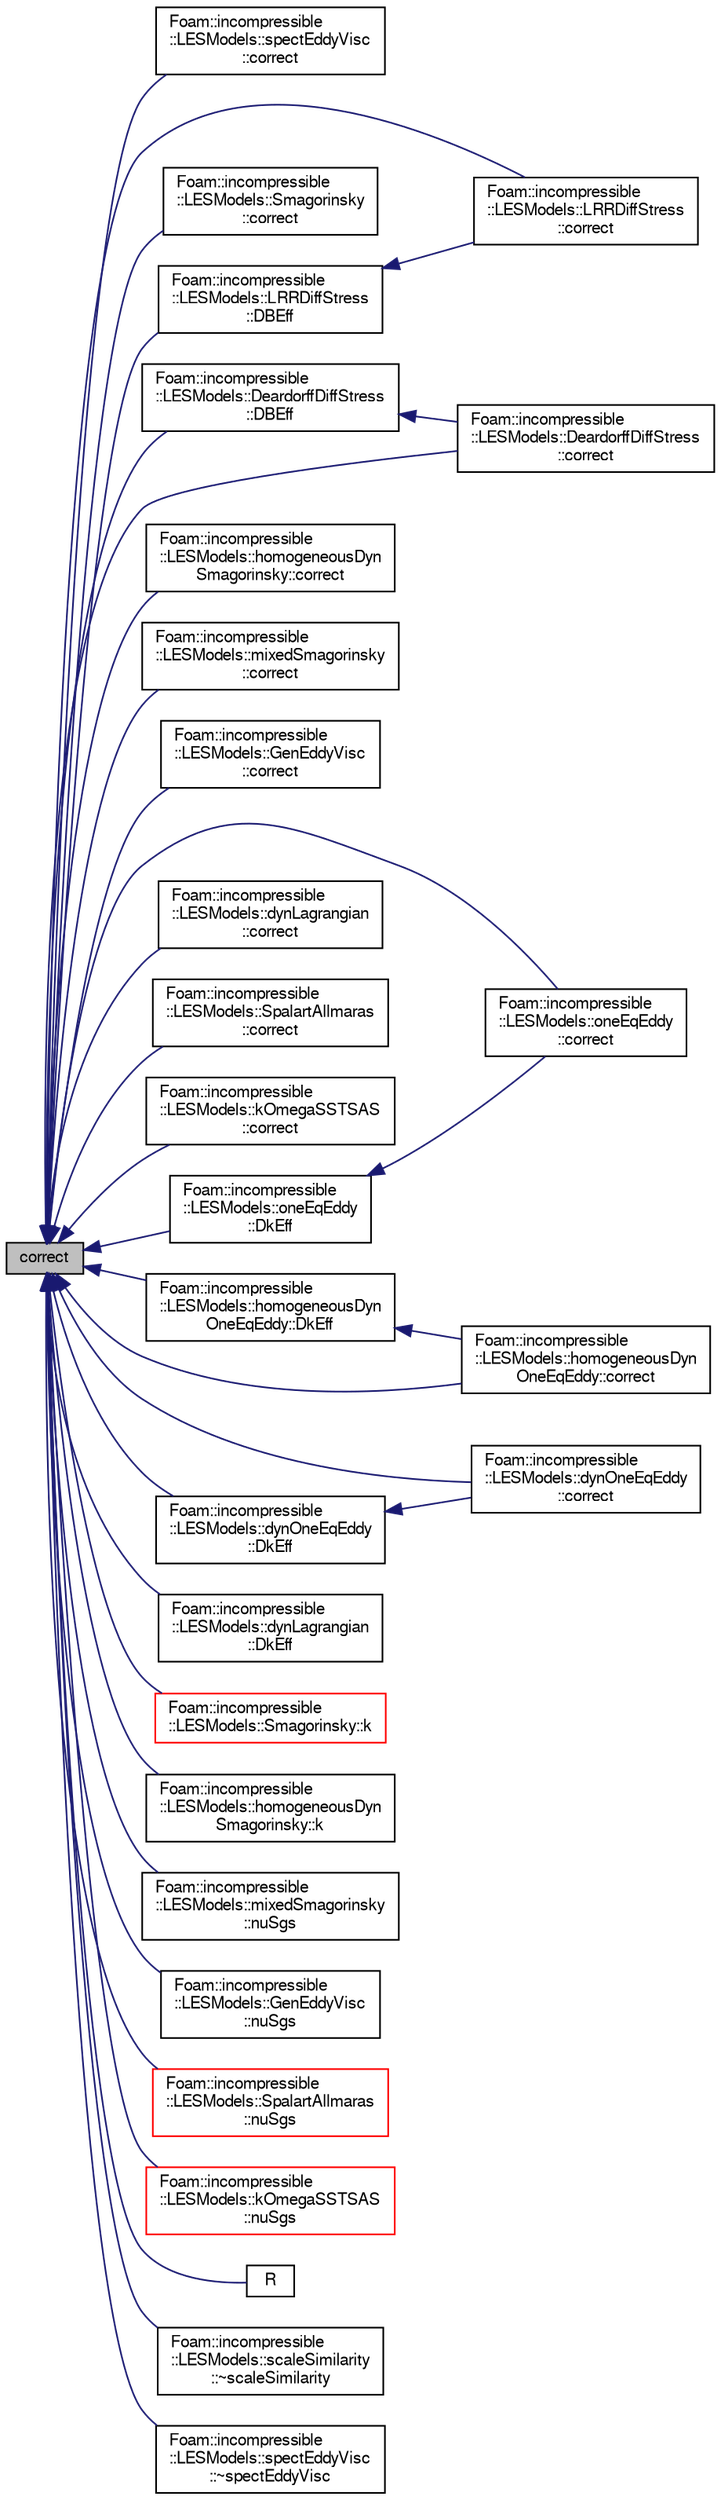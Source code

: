 digraph "correct"
{
  bgcolor="transparent";
  edge [fontname="FreeSans",fontsize="10",labelfontname="FreeSans",labelfontsize="10"];
  node [fontname="FreeSans",fontsize="10",shape=record];
  rankdir="LR";
  Node1593 [label="correct",height=0.2,width=0.4,color="black", fillcolor="grey75", style="filled", fontcolor="black"];
  Node1593 -> Node1594 [dir="back",color="midnightblue",fontsize="10",style="solid",fontname="FreeSans"];
  Node1594 [label="Foam::incompressible\l::LESModels::spectEddyVisc\l::correct",height=0.2,width=0.4,color="black",URL="$a30918.html#a3e5ac15373b6db47ffd71b8a873073ee",tooltip="Correct Eddy-Viscosity and related properties. "];
  Node1593 -> Node1595 [dir="back",color="midnightblue",fontsize="10",style="solid",fontname="FreeSans"];
  Node1595 [label="Foam::incompressible\l::LESModels::LRRDiffStress\l::correct",height=0.2,width=0.4,color="black",URL="$a30878.html#a4f67b3ab06ec329ec02fa14d5f15d8f2",tooltip="Correct Eddy-Viscosity and related properties. "];
  Node1593 -> Node1596 [dir="back",color="midnightblue",fontsize="10",style="solid",fontname="FreeSans"];
  Node1596 [label="Foam::incompressible\l::LESModels::Smagorinsky\l::correct",height=0.2,width=0.4,color="black",URL="$a30894.html#a4f67b3ab06ec329ec02fa14d5f15d8f2",tooltip="Correct Eddy-Viscosity and related properties. "];
  Node1593 -> Node1597 [dir="back",color="midnightblue",fontsize="10",style="solid",fontname="FreeSans"];
  Node1597 [label="Foam::incompressible\l::LESModels::DeardorffDiffStress\l::correct",height=0.2,width=0.4,color="black",URL="$a30830.html#a4f67b3ab06ec329ec02fa14d5f15d8f2",tooltip="Correct Eddy-Viscosity and related properties. "];
  Node1593 -> Node1598 [dir="back",color="midnightblue",fontsize="10",style="solid",fontname="FreeSans"];
  Node1598 [label="Foam::incompressible\l::LESModels::oneEqEddy\l::correct",height=0.2,width=0.4,color="black",URL="$a30886.html#a4f67b3ab06ec329ec02fa14d5f15d8f2",tooltip="Correct Eddy-Viscosity and related properties. "];
  Node1593 -> Node1599 [dir="back",color="midnightblue",fontsize="10",style="solid",fontname="FreeSans"];
  Node1599 [label="Foam::incompressible\l::LESModels::homogeneousDyn\lOneEqEddy::correct",height=0.2,width=0.4,color="black",URL="$a30854.html#a4f67b3ab06ec329ec02fa14d5f15d8f2",tooltip="Correct Eddy-Viscosity and related properties. "];
  Node1593 -> Node1600 [dir="back",color="midnightblue",fontsize="10",style="solid",fontname="FreeSans"];
  Node1600 [label="Foam::incompressible\l::LESModels::homogeneousDyn\lSmagorinsky::correct",height=0.2,width=0.4,color="black",URL="$a30858.html#a4f67b3ab06ec329ec02fa14d5f15d8f2",tooltip="Correct Eddy-Viscosity and related properties. "];
  Node1593 -> Node1601 [dir="back",color="midnightblue",fontsize="10",style="solid",fontname="FreeSans"];
  Node1601 [label="Foam::incompressible\l::LESModels::mixedSmagorinsky\l::correct",height=0.2,width=0.4,color="black",URL="$a30882.html#a4f67b3ab06ec329ec02fa14d5f15d8f2",tooltip="Correct Eddy-Viscosity and related properties. "];
  Node1593 -> Node1602 [dir="back",color="midnightblue",fontsize="10",style="solid",fontname="FreeSans"];
  Node1602 [label="Foam::incompressible\l::LESModels::GenEddyVisc\l::correct",height=0.2,width=0.4,color="black",URL="$a30846.html#a4f67b3ab06ec329ec02fa14d5f15d8f2",tooltip="Correct Eddy-Viscosity and related properties. "];
  Node1593 -> Node1603 [dir="back",color="midnightblue",fontsize="10",style="solid",fontname="FreeSans"];
  Node1603 [label="Foam::incompressible\l::LESModels::dynOneEqEddy\l::correct",height=0.2,width=0.4,color="black",URL="$a30842.html#a4f67b3ab06ec329ec02fa14d5f15d8f2",tooltip="Correct Eddy-Viscosity and related properties. "];
  Node1593 -> Node1604 [dir="back",color="midnightblue",fontsize="10",style="solid",fontname="FreeSans"];
  Node1604 [label="Foam::incompressible\l::LESModels::dynLagrangian\l::correct",height=0.2,width=0.4,color="black",URL="$a30838.html#a4f67b3ab06ec329ec02fa14d5f15d8f2",tooltip="Correct Eddy-Viscosity and related properties. "];
  Node1593 -> Node1605 [dir="back",color="midnightblue",fontsize="10",style="solid",fontname="FreeSans"];
  Node1605 [label="Foam::incompressible\l::LESModels::SpalartAllmaras\l::correct",height=0.2,width=0.4,color="black",URL="$a30902.html#a4f67b3ab06ec329ec02fa14d5f15d8f2",tooltip="Correct nuTilda and related properties. "];
  Node1593 -> Node1606 [dir="back",color="midnightblue",fontsize="10",style="solid",fontname="FreeSans"];
  Node1606 [label="Foam::incompressible\l::LESModels::kOmegaSSTSAS\l::correct",height=0.2,width=0.4,color="black",URL="$a30866.html#a4f67b3ab06ec329ec02fa14d5f15d8f2",tooltip="Solve the turbulence equations (k-w) and correct the turbulence. "];
  Node1593 -> Node1607 [dir="back",color="midnightblue",fontsize="10",style="solid",fontname="FreeSans"];
  Node1607 [label="Foam::incompressible\l::LESModels::LRRDiffStress\l::DBEff",height=0.2,width=0.4,color="black",URL="$a30878.html#aa48e60cd7debd34a3639299196441f8e",tooltip="Return the effective diffusivity for B. "];
  Node1607 -> Node1595 [dir="back",color="midnightblue",fontsize="10",style="solid",fontname="FreeSans"];
  Node1593 -> Node1608 [dir="back",color="midnightblue",fontsize="10",style="solid",fontname="FreeSans"];
  Node1608 [label="Foam::incompressible\l::LESModels::DeardorffDiffStress\l::DBEff",height=0.2,width=0.4,color="black",URL="$a30830.html#aa48e60cd7debd34a3639299196441f8e",tooltip="Return the effective diffusivity for B. "];
  Node1608 -> Node1597 [dir="back",color="midnightblue",fontsize="10",style="solid",fontname="FreeSans"];
  Node1593 -> Node1609 [dir="back",color="midnightblue",fontsize="10",style="solid",fontname="FreeSans"];
  Node1609 [label="Foam::incompressible\l::LESModels::oneEqEddy\l::DkEff",height=0.2,width=0.4,color="black",URL="$a30886.html#a1faa4b448524c4de622637dc51aa4a30",tooltip="Return the effective diffusivity for k. "];
  Node1609 -> Node1598 [dir="back",color="midnightblue",fontsize="10",style="solid",fontname="FreeSans"];
  Node1593 -> Node1610 [dir="back",color="midnightblue",fontsize="10",style="solid",fontname="FreeSans"];
  Node1610 [label="Foam::incompressible\l::LESModels::homogeneousDyn\lOneEqEddy::DkEff",height=0.2,width=0.4,color="black",URL="$a30854.html#a1faa4b448524c4de622637dc51aa4a30",tooltip="Return the effective diffusivity for k. "];
  Node1610 -> Node1599 [dir="back",color="midnightblue",fontsize="10",style="solid",fontname="FreeSans"];
  Node1593 -> Node1611 [dir="back",color="midnightblue",fontsize="10",style="solid",fontname="FreeSans"];
  Node1611 [label="Foam::incompressible\l::LESModels::dynOneEqEddy\l::DkEff",height=0.2,width=0.4,color="black",URL="$a30842.html#a1faa4b448524c4de622637dc51aa4a30",tooltip="Return the effective diffusivity for k. "];
  Node1611 -> Node1603 [dir="back",color="midnightblue",fontsize="10",style="solid",fontname="FreeSans"];
  Node1593 -> Node1612 [dir="back",color="midnightblue",fontsize="10",style="solid",fontname="FreeSans"];
  Node1612 [label="Foam::incompressible\l::LESModels::dynLagrangian\l::DkEff",height=0.2,width=0.4,color="black",URL="$a30838.html#a1faa4b448524c4de622637dc51aa4a30",tooltip="Return the effective diffusivity for k. "];
  Node1593 -> Node1613 [dir="back",color="midnightblue",fontsize="10",style="solid",fontname="FreeSans"];
  Node1613 [label="Foam::incompressible\l::LESModels::Smagorinsky::k",height=0.2,width=0.4,color="red",URL="$a30894.html#a2cc3daa68147a9052c2b37e9ac37eca4",tooltip="Return SGS kinetic energy. "];
  Node1593 -> Node1619 [dir="back",color="midnightblue",fontsize="10",style="solid",fontname="FreeSans"];
  Node1619 [label="Foam::incompressible\l::LESModels::homogeneousDyn\lSmagorinsky::k",height=0.2,width=0.4,color="black",URL="$a30858.html#a2cc3daa68147a9052c2b37e9ac37eca4",tooltip="Return SGS kinetic energy. "];
  Node1593 -> Node1620 [dir="back",color="midnightblue",fontsize="10",style="solid",fontname="FreeSans"];
  Node1620 [label="Foam::incompressible\l::LESModels::mixedSmagorinsky\l::nuSgs",height=0.2,width=0.4,color="black",URL="$a30882.html#abde47ef2bb39f49cb72a765c4fd8cc3c",tooltip="Return the SGS viscosity. "];
  Node1593 -> Node1621 [dir="back",color="midnightblue",fontsize="10",style="solid",fontname="FreeSans"];
  Node1621 [label="Foam::incompressible\l::LESModels::GenEddyVisc\l::nuSgs",height=0.2,width=0.4,color="black",URL="$a30846.html#abde47ef2bb39f49cb72a765c4fd8cc3c",tooltip="Return the SGS viscosity. "];
  Node1593 -> Node1622 [dir="back",color="midnightblue",fontsize="10",style="solid",fontname="FreeSans"];
  Node1622 [label="Foam::incompressible\l::LESModels::SpalartAllmaras\l::nuSgs",height=0.2,width=0.4,color="red",URL="$a30902.html#abde47ef2bb39f49cb72a765c4fd8cc3c",tooltip="Return SGS viscosity. "];
  Node1593 -> Node1626 [dir="back",color="midnightblue",fontsize="10",style="solid",fontname="FreeSans"];
  Node1626 [label="Foam::incompressible\l::LESModels::kOmegaSSTSAS\l::nuSgs",height=0.2,width=0.4,color="red",URL="$a30866.html#abde47ef2bb39f49cb72a765c4fd8cc3c",tooltip="Return SGS viscosity. "];
  Node1593 -> Node1628 [dir="back",color="midnightblue",fontsize="10",style="solid",fontname="FreeSans"];
  Node1628 [label="R",height=0.2,width=0.4,color="black",URL="$a30874.html#a577b084625b71e318cdd3a5375187925",tooltip="Return the Reynolds stress tensor. "];
  Node1593 -> Node1629 [dir="back",color="midnightblue",fontsize="10",style="solid",fontname="FreeSans"];
  Node1629 [label="Foam::incompressible\l::LESModels::scaleSimilarity\l::~scaleSimilarity",height=0.2,width=0.4,color="black",URL="$a30890.html#adc49490226074b8b0f43d11dfb045965",tooltip="Destructor. "];
  Node1593 -> Node1630 [dir="back",color="midnightblue",fontsize="10",style="solid",fontname="FreeSans"];
  Node1630 [label="Foam::incompressible\l::LESModels::spectEddyVisc\l::~spectEddyVisc",height=0.2,width=0.4,color="black",URL="$a30918.html#af43ac84cf6db3bbce8299d385ffd4d90",tooltip="Destructor. "];
}
